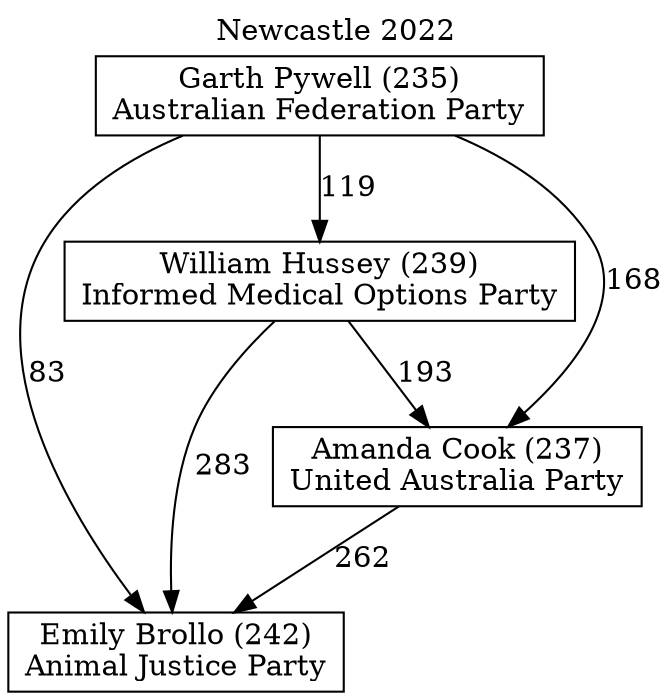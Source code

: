 // House preference flow
digraph "Emily Brollo (242)_Newcastle_2022" {
	graph [label="Newcastle 2022" labelloc=t mclimit=10]
	node [shape=box]
	"Emily Brollo (242)" [label="Emily Brollo (242)
Animal Justice Party"]
	"Garth Pywell (235)" [label="Garth Pywell (235)
Australian Federation Party"]
	"William Hussey (239)" [label="William Hussey (239)
Informed Medical Options Party"]
	"Amanda Cook (237)" [label="Amanda Cook (237)
United Australia Party"]
	"Amanda Cook (237)" -> "Emily Brollo (242)" [label=262]
	"William Hussey (239)" -> "Emily Brollo (242)" [label=283]
	"Garth Pywell (235)" -> "William Hussey (239)" [label=119]
	"William Hussey (239)" -> "Amanda Cook (237)" [label=193]
	"Garth Pywell (235)" -> "Amanda Cook (237)" [label=168]
	"Garth Pywell (235)" -> "Emily Brollo (242)" [label=83]
}

